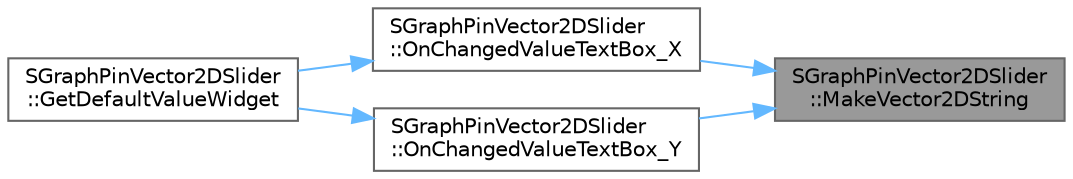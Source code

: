 digraph "SGraphPinVector2DSlider::MakeVector2DString"
{
 // INTERACTIVE_SVG=YES
 // LATEX_PDF_SIZE
  bgcolor="transparent";
  edge [fontname=Helvetica,fontsize=10,labelfontname=Helvetica,labelfontsize=10];
  node [fontname=Helvetica,fontsize=10,shape=box,height=0.2,width=0.4];
  rankdir="RL";
  Node1 [id="Node000001",label="SGraphPinVector2DSlider\l::MakeVector2DString",height=0.2,width=0.4,color="gray40", fillcolor="grey60", style="filled", fontcolor="black",tooltip=" "];
  Node1 -> Node2 [id="edge1_Node000001_Node000002",dir="back",color="steelblue1",style="solid",tooltip=" "];
  Node2 [id="Node000002",label="SGraphPinVector2DSlider\l::OnChangedValueTextBox_X",height=0.2,width=0.4,color="grey40", fillcolor="white", style="filled",URL="$df/d64/classSGraphPinVector2DSlider.html#a997c1d72ccc64e9996e81d7d5920083a",tooltip=" "];
  Node2 -> Node3 [id="edge2_Node000002_Node000003",dir="back",color="steelblue1",style="solid",tooltip=" "];
  Node3 [id="Node000003",label="SGraphPinVector2DSlider\l::GetDefaultValueWidget",height=0.2,width=0.4,color="grey40", fillcolor="white", style="filled",URL="$df/d64/classSGraphPinVector2DSlider.html#a20ade701119bf8dc1870c8f926ec920e",tooltip="Function to create class specific widget."];
  Node1 -> Node4 [id="edge3_Node000001_Node000004",dir="back",color="steelblue1",style="solid",tooltip=" "];
  Node4 [id="Node000004",label="SGraphPinVector2DSlider\l::OnChangedValueTextBox_Y",height=0.2,width=0.4,color="grey40", fillcolor="white", style="filled",URL="$df/d64/classSGraphPinVector2DSlider.html#ab34fec9642acb7b7cdf1a0bfd26bfc32",tooltip=" "];
  Node4 -> Node3 [id="edge4_Node000004_Node000003",dir="back",color="steelblue1",style="solid",tooltip=" "];
}
